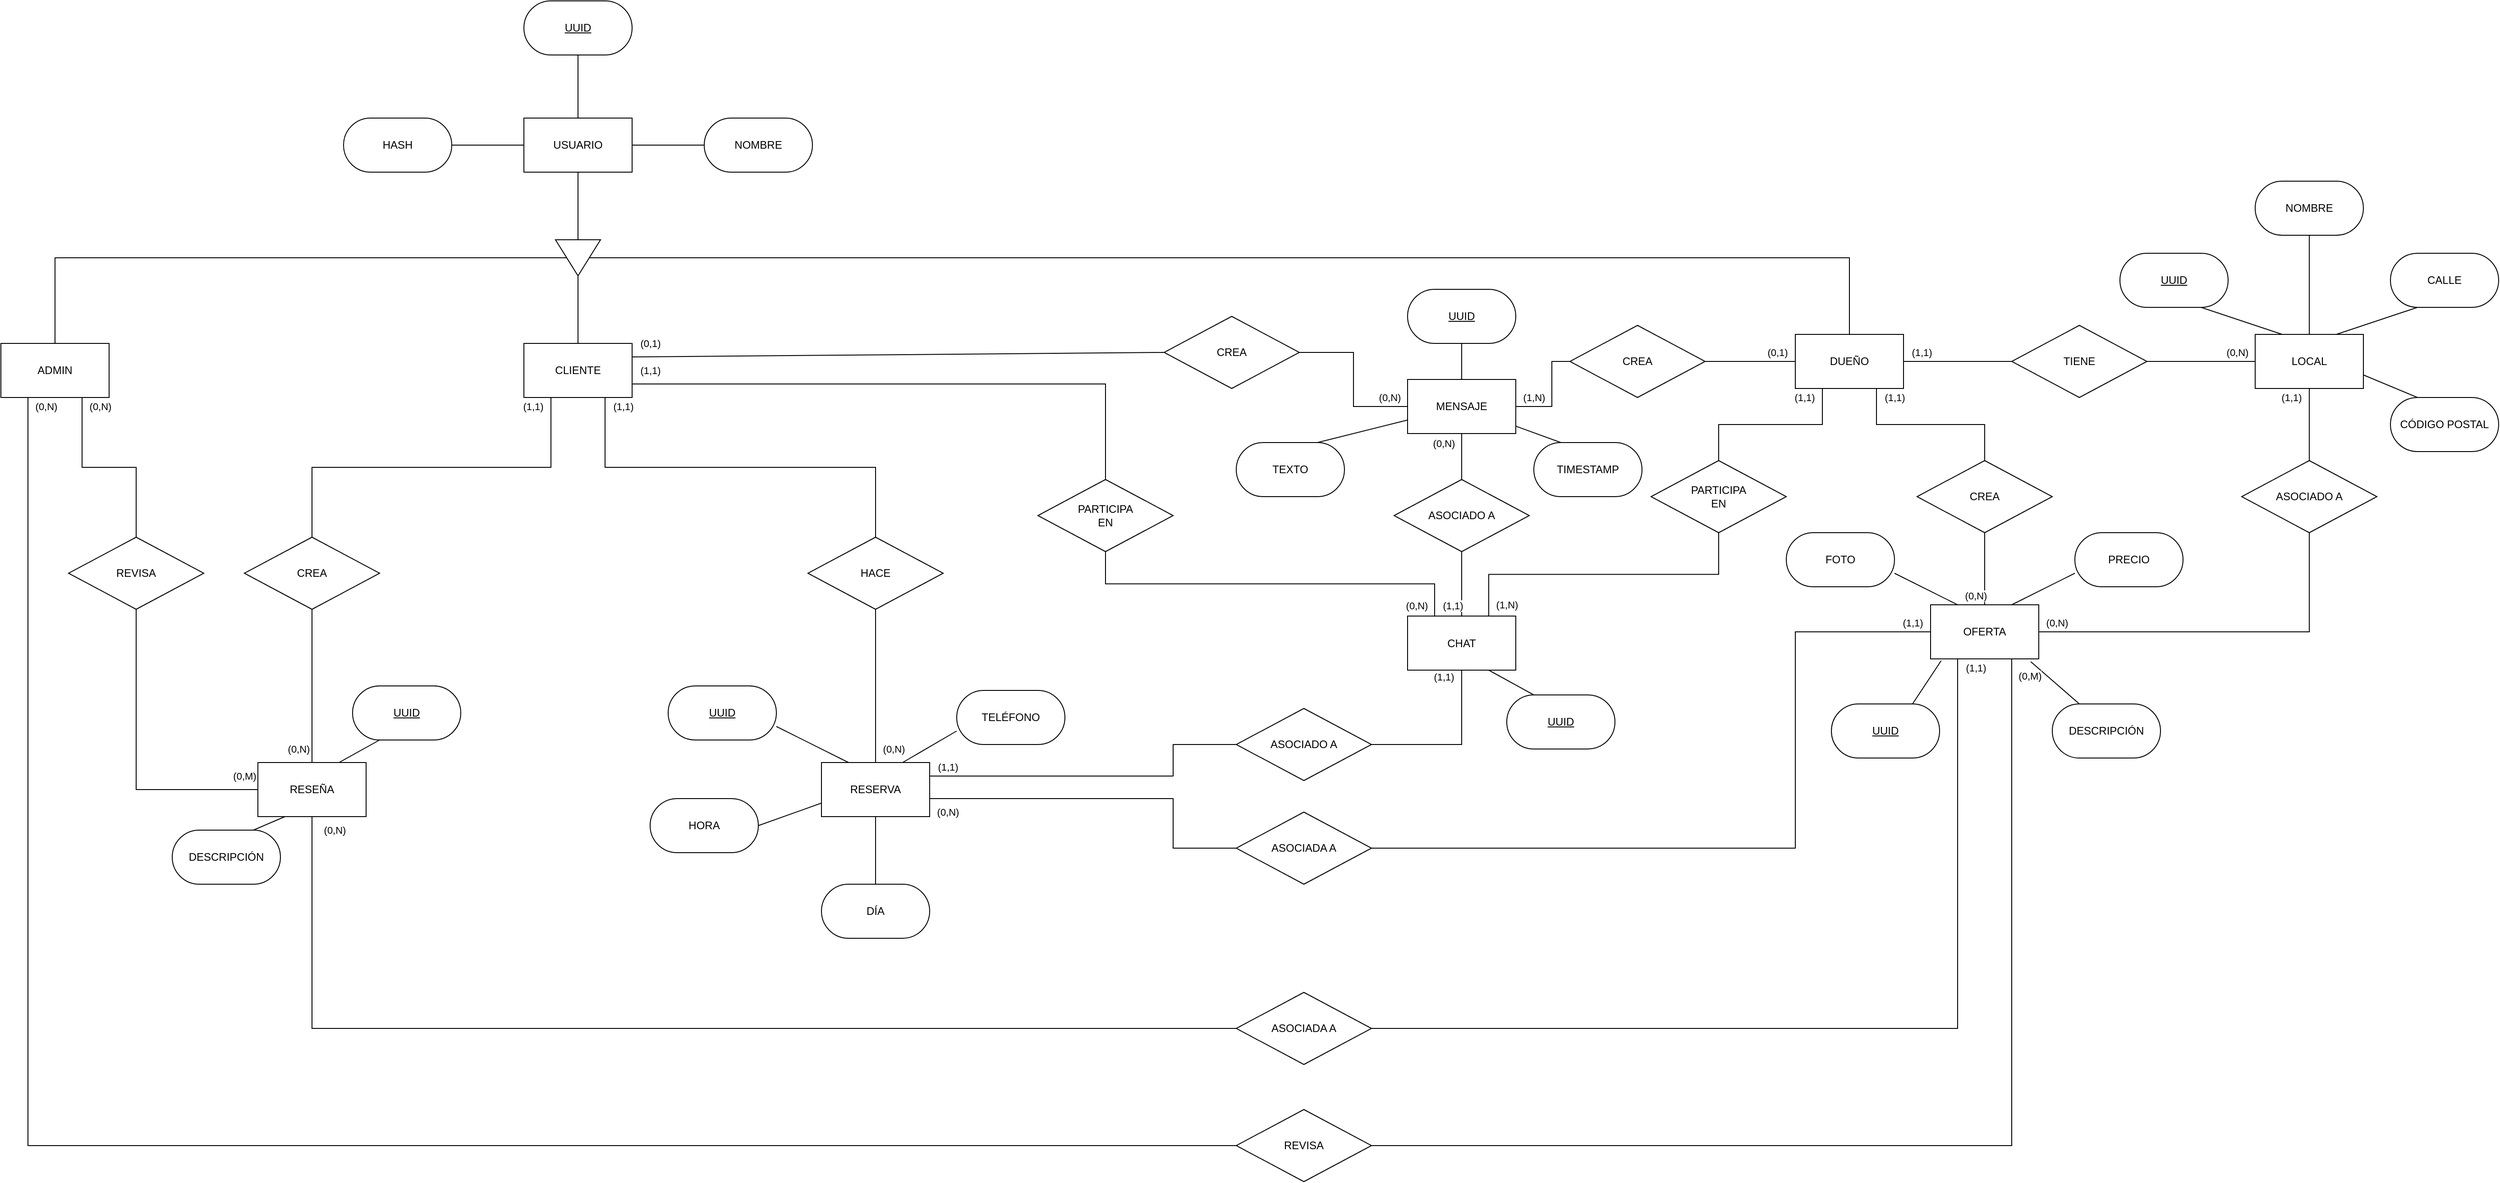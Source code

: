 <mxfile version="20.7.4" type="device"><diagram id="i-nku1L1zKFZTw5mB0r3" name="Page-1"><mxGraphModel dx="4431" dy="1184" grid="1" gridSize="10" guides="1" tooltips="1" connect="1" arrows="1" fold="1" page="1" pageScale="1" pageWidth="850" pageHeight="1100" math="0" shadow="0"><root><mxCell id="0"/><mxCell id="1" parent="0"/><mxCell id="bb5t_o7MZO1usKwchaMG-18" style="edgeStyle=none;rounded=0;orthogonalLoop=1;jettySize=auto;html=1;exitX=0.5;exitY=1;exitDx=0;exitDy=0;entryX=0;entryY=0.5;entryDx=0;entryDy=0;startArrow=none;startFill=0;endArrow=none;endFill=0;" edge="1" parent="1" source="bb5t_o7MZO1usKwchaMG-1" target="bb5t_o7MZO1usKwchaMG-17"><mxGeometry relative="1" as="geometry"/></mxCell><mxCell id="bb5t_o7MZO1usKwchaMG-24" value="" style="edgeStyle=none;rounded=0;orthogonalLoop=1;jettySize=auto;html=1;startArrow=none;startFill=0;endArrow=none;endFill=0;" edge="1" parent="1" source="bb5t_o7MZO1usKwchaMG-1" target="bb5t_o7MZO1usKwchaMG-3"><mxGeometry relative="1" as="geometry"/></mxCell><mxCell id="bb5t_o7MZO1usKwchaMG-25" value="" style="edgeStyle=none;rounded=0;orthogonalLoop=1;jettySize=auto;html=1;startArrow=none;startFill=0;endArrow=none;endFill=0;" edge="1" parent="1" source="bb5t_o7MZO1usKwchaMG-1" target="bb5t_o7MZO1usKwchaMG-4"><mxGeometry relative="1" as="geometry"/></mxCell><mxCell id="bb5t_o7MZO1usKwchaMG-26" value="" style="edgeStyle=none;rounded=0;orthogonalLoop=1;jettySize=auto;html=1;startArrow=none;startFill=0;endArrow=none;endFill=0;" edge="1" parent="1" source="bb5t_o7MZO1usKwchaMG-1" target="bb5t_o7MZO1usKwchaMG-2"><mxGeometry relative="1" as="geometry"/></mxCell><mxCell id="bb5t_o7MZO1usKwchaMG-1" value="USUARIO" style="rounded=0;whiteSpace=wrap;html=1;" vertex="1" parent="1"><mxGeometry x="-1030" y="200" width="120" height="60" as="geometry"/></mxCell><mxCell id="bb5t_o7MZO1usKwchaMG-2" value="&lt;u&gt;UUID&lt;/u&gt;" style="rounded=1;whiteSpace=wrap;html=1;arcSize=50;" vertex="1" parent="1"><mxGeometry x="-1030" y="70" width="120" height="60" as="geometry"/></mxCell><mxCell id="bb5t_o7MZO1usKwchaMG-3" value="&lt;span&gt;NOMBRE&lt;/span&gt;" style="rounded=1;whiteSpace=wrap;html=1;arcSize=50;fontStyle=0" vertex="1" parent="1"><mxGeometry x="-830" y="200" width="120" height="60" as="geometry"/></mxCell><mxCell id="bb5t_o7MZO1usKwchaMG-4" value="HASH" style="rounded=1;whiteSpace=wrap;html=1;arcSize=50;fontStyle=0" vertex="1" parent="1"><mxGeometry x="-1230" y="200" width="120" height="60" as="geometry"/></mxCell><mxCell id="bb5t_o7MZO1usKwchaMG-137" value="(0,N)" style="edgeStyle=orthogonalEdgeStyle;rounded=0;orthogonalLoop=1;jettySize=auto;html=1;exitX=0.75;exitY=1;exitDx=0;exitDy=0;entryX=0.5;entryY=0;entryDx=0;entryDy=0;startArrow=none;startFill=0;endArrow=none;endFill=0;" edge="1" parent="1" source="bb5t_o7MZO1usKwchaMG-11" target="bb5t_o7MZO1usKwchaMG-136"><mxGeometry x="-0.907" y="20" relative="1" as="geometry"><mxPoint as="offset"/></mxGeometry></mxCell><mxCell id="bb5t_o7MZO1usKwchaMG-11" value="ADMIN" style="rounded=0;whiteSpace=wrap;html=1;" vertex="1" parent="1"><mxGeometry x="-1610" y="450" width="120" height="60" as="geometry"/></mxCell><mxCell id="bb5t_o7MZO1usKwchaMG-62" value="(1,1)" style="edgeStyle=orthogonalEdgeStyle;rounded=0;orthogonalLoop=1;jettySize=auto;html=1;startArrow=none;startFill=0;endArrow=none;endFill=0;exitX=0.75;exitY=1;exitDx=0;exitDy=0;" edge="1" parent="1" source="bb5t_o7MZO1usKwchaMG-12" target="bb5t_o7MZO1usKwchaMG-61"><mxGeometry x="-0.956" y="20" relative="1" as="geometry"><mxPoint as="offset"/></mxGeometry></mxCell><mxCell id="bb5t_o7MZO1usKwchaMG-110" value="(1,1)" style="edgeStyle=orthogonalEdgeStyle;rounded=0;orthogonalLoop=1;jettySize=auto;html=1;exitX=1;exitY=0.75;exitDx=0;exitDy=0;entryX=0.5;entryY=0;entryDx=0;entryDy=0;startArrow=none;startFill=0;endArrow=none;endFill=0;" edge="1" parent="1" source="bb5t_o7MZO1usKwchaMG-12" target="bb5t_o7MZO1usKwchaMG-108"><mxGeometry x="-0.937" y="15" relative="1" as="geometry"><mxPoint as="offset"/></mxGeometry></mxCell><mxCell id="bb5t_o7MZO1usKwchaMG-117" value="(0,1)" style="edgeStyle=none;rounded=0;orthogonalLoop=1;jettySize=auto;html=1;exitX=1;exitY=0.25;exitDx=0;exitDy=0;entryX=0;entryY=0.5;entryDx=0;entryDy=0;startArrow=none;startFill=0;endArrow=none;endFill=0;" edge="1" parent="1" source="bb5t_o7MZO1usKwchaMG-12" target="bb5t_o7MZO1usKwchaMG-116"><mxGeometry x="-0.932" y="15" relative="1" as="geometry"><mxPoint as="offset"/></mxGeometry></mxCell><mxCell id="bb5t_o7MZO1usKwchaMG-127" value="(1,1)" style="edgeStyle=orthogonalEdgeStyle;rounded=0;orthogonalLoop=1;jettySize=auto;html=1;exitX=0.25;exitY=1;exitDx=0;exitDy=0;entryX=0.5;entryY=0;entryDx=0;entryDy=0;startArrow=none;startFill=0;endArrow=none;endFill=0;" edge="1" parent="1" source="bb5t_o7MZO1usKwchaMG-12" target="bb5t_o7MZO1usKwchaMG-125"><mxGeometry x="-0.952" y="-20" relative="1" as="geometry"><mxPoint as="offset"/></mxGeometry></mxCell><mxCell id="bb5t_o7MZO1usKwchaMG-12" value="CLIENTE" style="rounded=0;whiteSpace=wrap;html=1;" vertex="1" parent="1"><mxGeometry x="-1030" y="450" width="120" height="60" as="geometry"/></mxCell><mxCell id="bb5t_o7MZO1usKwchaMG-42" value="(1,1)" style="edgeStyle=orthogonalEdgeStyle;rounded=0;orthogonalLoop=1;jettySize=auto;html=1;exitX=0.75;exitY=1;exitDx=0;exitDy=0;entryX=0.5;entryY=0;entryDx=0;entryDy=0;startArrow=none;startFill=0;endArrow=none;endFill=0;" edge="1" parent="1" source="bb5t_o7MZO1usKwchaMG-13" target="bb5t_o7MZO1usKwchaMG-27"><mxGeometry x="-0.9" y="20" relative="1" as="geometry"><mxPoint as="offset"/></mxGeometry></mxCell><mxCell id="bb5t_o7MZO1usKwchaMG-51" value="(1,1)" style="edgeStyle=none;rounded=0;orthogonalLoop=1;jettySize=auto;html=1;exitX=1;exitY=0.5;exitDx=0;exitDy=0;entryX=0;entryY=0.5;entryDx=0;entryDy=0;startArrow=none;startFill=0;endArrow=none;endFill=0;" edge="1" parent="1" source="bb5t_o7MZO1usKwchaMG-13" target="bb5t_o7MZO1usKwchaMG-35"><mxGeometry x="-0.667" y="10" relative="1" as="geometry"><mxPoint as="offset"/></mxGeometry></mxCell><mxCell id="bb5t_o7MZO1usKwchaMG-82" value="(1,1)" style="edgeStyle=orthogonalEdgeStyle;rounded=0;orthogonalLoop=1;jettySize=auto;html=1;exitX=0.25;exitY=1;exitDx=0;exitDy=0;entryX=0.5;entryY=0;entryDx=0;entryDy=0;startArrow=none;startFill=0;endArrow=none;endFill=0;" edge="1" parent="1" source="bb5t_o7MZO1usKwchaMG-13" target="bb5t_o7MZO1usKwchaMG-80"><mxGeometry x="-0.897" y="-20" relative="1" as="geometry"><mxPoint as="offset"/></mxGeometry></mxCell><mxCell id="bb5t_o7MZO1usKwchaMG-122" style="edgeStyle=orthogonalEdgeStyle;rounded=0;orthogonalLoop=1;jettySize=auto;html=1;exitX=0.5;exitY=0;exitDx=0;exitDy=0;entryX=0.5;entryY=0;entryDx=0;entryDy=0;startArrow=none;startFill=0;endArrow=none;endFill=0;" edge="1" parent="1" source="bb5t_o7MZO1usKwchaMG-13" target="bb5t_o7MZO1usKwchaMG-17"><mxGeometry relative="1" as="geometry"><Array as="points"><mxPoint x="440" y="355"/></Array></mxGeometry></mxCell><mxCell id="bb5t_o7MZO1usKwchaMG-13" value="DUEÑO" style="rounded=0;whiteSpace=wrap;html=1;" vertex="1" parent="1"><mxGeometry x="380" y="440" width="120" height="60" as="geometry"/></mxCell><mxCell id="bb5t_o7MZO1usKwchaMG-19" style="edgeStyle=orthogonalEdgeStyle;rounded=0;orthogonalLoop=1;jettySize=auto;html=1;exitX=0.5;exitY=1;exitDx=0;exitDy=0;entryX=0.5;entryY=0;entryDx=0;entryDy=0;startArrow=none;startFill=0;endArrow=none;endFill=0;" edge="1" parent="1" source="bb5t_o7MZO1usKwchaMG-17" target="bb5t_o7MZO1usKwchaMG-11"><mxGeometry relative="1" as="geometry"/></mxCell><mxCell id="bb5t_o7MZO1usKwchaMG-21" style="edgeStyle=none;rounded=0;orthogonalLoop=1;jettySize=auto;html=1;exitX=1;exitY=0.5;exitDx=0;exitDy=0;entryX=0.5;entryY=0;entryDx=0;entryDy=0;startArrow=none;startFill=0;endArrow=none;endFill=0;" edge="1" parent="1" source="bb5t_o7MZO1usKwchaMG-17" target="bb5t_o7MZO1usKwchaMG-12"><mxGeometry relative="1" as="geometry"/></mxCell><mxCell id="bb5t_o7MZO1usKwchaMG-17" value="" style="triangle;whiteSpace=wrap;html=1;rotation=90;" vertex="1" parent="1"><mxGeometry x="-990" y="330" width="40" height="50" as="geometry"/></mxCell><mxCell id="bb5t_o7MZO1usKwchaMG-44" value="(0,N)" style="edgeStyle=orthogonalEdgeStyle;rounded=0;orthogonalLoop=1;jettySize=auto;html=1;exitX=1;exitY=0.5;exitDx=0;exitDy=0;startArrow=none;startFill=0;endArrow=none;endFill=0;" edge="1" parent="1" source="bb5t_o7MZO1usKwchaMG-23" target="bb5t_o7MZO1usKwchaMG-41"><mxGeometry x="-0.902" y="10" relative="1" as="geometry"><mxPoint as="offset"/></mxGeometry></mxCell><mxCell id="bb5t_o7MZO1usKwchaMG-60" style="edgeStyle=none;rounded=0;orthogonalLoop=1;jettySize=auto;html=1;exitX=0.926;exitY=1.052;exitDx=0;exitDy=0;entryX=0.25;entryY=0;entryDx=0;entryDy=0;startArrow=none;startFill=0;endArrow=none;endFill=0;exitPerimeter=0;" edge="1" parent="1" source="bb5t_o7MZO1usKwchaMG-23" target="bb5t_o7MZO1usKwchaMG-54"><mxGeometry relative="1" as="geometry"/></mxCell><mxCell id="bb5t_o7MZO1usKwchaMG-87" value="(1,1)" style="edgeStyle=orthogonalEdgeStyle;rounded=0;orthogonalLoop=1;jettySize=auto;html=1;exitX=0;exitY=0.5;exitDx=0;exitDy=0;entryX=1;entryY=0.5;entryDx=0;entryDy=0;startArrow=none;startFill=0;endArrow=none;endFill=0;" edge="1" parent="1" source="bb5t_o7MZO1usKwchaMG-23" target="bb5t_o7MZO1usKwchaMG-86"><mxGeometry x="-0.954" y="-10" relative="1" as="geometry"><Array as="points"><mxPoint x="380" y="770"/><mxPoint x="380" y="1010"/></Array><mxPoint as="offset"/></mxGeometry></mxCell><mxCell id="bb5t_o7MZO1usKwchaMG-132" value="(1,1)" style="edgeStyle=orthogonalEdgeStyle;rounded=0;orthogonalLoop=1;jettySize=auto;html=1;exitX=0.25;exitY=1;exitDx=0;exitDy=0;entryX=1;entryY=0.5;entryDx=0;entryDy=0;startArrow=none;startFill=0;endArrow=none;endFill=0;" edge="1" parent="1" source="bb5t_o7MZO1usKwchaMG-23" target="bb5t_o7MZO1usKwchaMG-131"><mxGeometry x="-0.981" y="20" relative="1" as="geometry"><mxPoint as="offset"/></mxGeometry></mxCell><mxCell id="bb5t_o7MZO1usKwchaMG-141" value="(0,M)" style="edgeStyle=orthogonalEdgeStyle;rounded=0;orthogonalLoop=1;jettySize=auto;html=1;exitX=0.75;exitY=1;exitDx=0;exitDy=0;entryX=1;entryY=0.5;entryDx=0;entryDy=0;startArrow=none;startFill=0;endArrow=none;endFill=0;" edge="1" parent="1" source="bb5t_o7MZO1usKwchaMG-23" target="bb5t_o7MZO1usKwchaMG-139"><mxGeometry x="-0.97" y="20" relative="1" as="geometry"><mxPoint as="offset"/></mxGeometry></mxCell><mxCell id="bb5t_o7MZO1usKwchaMG-23" value="OFERTA" style="rounded=0;whiteSpace=wrap;html=1;" vertex="1" parent="1"><mxGeometry x="530" y="740" width="120" height="60" as="geometry"/></mxCell><mxCell id="bb5t_o7MZO1usKwchaMG-43" value="(0,N)" style="edgeStyle=orthogonalEdgeStyle;rounded=0;orthogonalLoop=1;jettySize=auto;html=1;exitX=0.5;exitY=1;exitDx=0;exitDy=0;entryX=0.5;entryY=0;entryDx=0;entryDy=0;startArrow=none;startFill=0;endArrow=none;endFill=0;" edge="1" parent="1" source="bb5t_o7MZO1usKwchaMG-27" target="bb5t_o7MZO1usKwchaMG-23"><mxGeometry x="0.75" y="-10" relative="1" as="geometry"><mxPoint as="offset"/></mxGeometry></mxCell><mxCell id="bb5t_o7MZO1usKwchaMG-27" value="CREA" style="rhombus;whiteSpace=wrap;html=1;" vertex="1" parent="1"><mxGeometry x="515" y="580" width="150" height="80" as="geometry"/></mxCell><mxCell id="bb5t_o7MZO1usKwchaMG-88" value="(0,N)" style="edgeStyle=orthogonalEdgeStyle;rounded=0;orthogonalLoop=1;jettySize=auto;html=1;entryX=0;entryY=0.5;entryDx=0;entryDy=0;startArrow=none;startFill=0;endArrow=none;endFill=0;" edge="1" parent="1" target="bb5t_o7MZO1usKwchaMG-86"><mxGeometry x="-0.899" y="-15" relative="1" as="geometry"><mxPoint x="-580" y="955" as="sourcePoint"/><mxPoint x="-340" y="1015" as="targetPoint"/><Array as="points"><mxPoint x="-310" y="955"/><mxPoint x="-310" y="1010"/></Array><mxPoint as="offset"/></mxGeometry></mxCell><mxCell id="bb5t_o7MZO1usKwchaMG-34" value="RESERVA" style="rounded=0;whiteSpace=wrap;html=1;" vertex="1" parent="1"><mxGeometry x="-700" y="915" width="120" height="60" as="geometry"/></mxCell><mxCell id="bb5t_o7MZO1usKwchaMG-52" value="(0,N)" style="edgeStyle=none;rounded=0;orthogonalLoop=1;jettySize=auto;html=1;exitX=1;exitY=0.5;exitDx=0;exitDy=0;entryX=0;entryY=0.5;entryDx=0;entryDy=0;startArrow=none;startFill=0;endArrow=none;endFill=0;" edge="1" parent="1" source="bb5t_o7MZO1usKwchaMG-35" target="bb5t_o7MZO1usKwchaMG-36"><mxGeometry x="0.667" y="10" relative="1" as="geometry"><mxPoint as="offset"/></mxGeometry></mxCell><mxCell id="bb5t_o7MZO1usKwchaMG-35" value="TIENE" style="rhombus;whiteSpace=wrap;html=1;" vertex="1" parent="1"><mxGeometry x="620" y="430" width="150" height="80" as="geometry"/></mxCell><mxCell id="bb5t_o7MZO1usKwchaMG-45" value="(1,1)" style="edgeStyle=orthogonalEdgeStyle;rounded=0;orthogonalLoop=1;jettySize=auto;html=1;startArrow=none;startFill=0;endArrow=none;endFill=0;" edge="1" parent="1" source="bb5t_o7MZO1usKwchaMG-36" target="bb5t_o7MZO1usKwchaMG-41"><mxGeometry x="-0.75" y="-20" relative="1" as="geometry"><mxPoint as="offset"/></mxGeometry></mxCell><mxCell id="bb5t_o7MZO1usKwchaMG-36" value="LOCAL" style="rounded=0;whiteSpace=wrap;html=1;" vertex="1" parent="1"><mxGeometry x="890" y="440" width="120" height="60" as="geometry"/></mxCell><mxCell id="bb5t_o7MZO1usKwchaMG-47" style="rounded=0;orthogonalLoop=1;jettySize=auto;html=1;exitX=0.75;exitY=1;exitDx=0;exitDy=0;entryX=0.25;entryY=0;entryDx=0;entryDy=0;startArrow=none;startFill=0;endArrow=none;endFill=0;" edge="1" parent="1" source="bb5t_o7MZO1usKwchaMG-37" target="bb5t_o7MZO1usKwchaMG-36"><mxGeometry relative="1" as="geometry"/></mxCell><mxCell id="bb5t_o7MZO1usKwchaMG-37" value="&lt;u&gt;UUID&lt;/u&gt;" style="rounded=1;whiteSpace=wrap;html=1;arcSize=50;" vertex="1" parent="1"><mxGeometry x="740" y="350" width="120" height="60" as="geometry"/></mxCell><mxCell id="bb5t_o7MZO1usKwchaMG-48" value="" style="edgeStyle=none;rounded=0;orthogonalLoop=1;jettySize=auto;html=1;startArrow=none;startFill=0;endArrow=none;endFill=0;" edge="1" parent="1" source="bb5t_o7MZO1usKwchaMG-38" target="bb5t_o7MZO1usKwchaMG-36"><mxGeometry relative="1" as="geometry"/></mxCell><mxCell id="bb5t_o7MZO1usKwchaMG-38" value="NOMBRE" style="rounded=1;whiteSpace=wrap;html=1;arcSize=50;fontStyle=0" vertex="1" parent="1"><mxGeometry x="890" y="270" width="120" height="60" as="geometry"/></mxCell><mxCell id="bb5t_o7MZO1usKwchaMG-49" style="edgeStyle=none;rounded=0;orthogonalLoop=1;jettySize=auto;html=1;exitX=0.25;exitY=1;exitDx=0;exitDy=0;entryX=0.75;entryY=0;entryDx=0;entryDy=0;startArrow=none;startFill=0;endArrow=none;endFill=0;" edge="1" parent="1" source="bb5t_o7MZO1usKwchaMG-39" target="bb5t_o7MZO1usKwchaMG-36"><mxGeometry relative="1" as="geometry"/></mxCell><mxCell id="bb5t_o7MZO1usKwchaMG-39" value="CALLE" style="rounded=1;whiteSpace=wrap;html=1;arcSize=50;fontStyle=0" vertex="1" parent="1"><mxGeometry x="1040" y="350" width="120" height="60" as="geometry"/></mxCell><mxCell id="bb5t_o7MZO1usKwchaMG-50" style="edgeStyle=none;rounded=0;orthogonalLoop=1;jettySize=auto;html=1;exitX=0.25;exitY=0;exitDx=0;exitDy=0;entryX=1;entryY=0.75;entryDx=0;entryDy=0;startArrow=none;startFill=0;endArrow=none;endFill=0;" edge="1" parent="1" source="bb5t_o7MZO1usKwchaMG-40" target="bb5t_o7MZO1usKwchaMG-36"><mxGeometry relative="1" as="geometry"/></mxCell><mxCell id="bb5t_o7MZO1usKwchaMG-40" value="CÓDIGO POSTAL" style="rounded=1;whiteSpace=wrap;html=1;arcSize=50;fontStyle=0" vertex="1" parent="1"><mxGeometry x="1040" y="510" width="120" height="60" as="geometry"/></mxCell><mxCell id="bb5t_o7MZO1usKwchaMG-41" value="ASOCIADO A" style="rhombus;whiteSpace=wrap;html=1;" vertex="1" parent="1"><mxGeometry x="875" y="580" width="150" height="80" as="geometry"/></mxCell><mxCell id="bb5t_o7MZO1usKwchaMG-59" style="edgeStyle=none;rounded=0;orthogonalLoop=1;jettySize=auto;html=1;exitX=0.75;exitY=0;exitDx=0;exitDy=0;entryX=0.098;entryY=1.033;entryDx=0;entryDy=0;startArrow=none;startFill=0;endArrow=none;endFill=0;entryPerimeter=0;" edge="1" parent="1" source="bb5t_o7MZO1usKwchaMG-53" target="bb5t_o7MZO1usKwchaMG-23"><mxGeometry relative="1" as="geometry"/></mxCell><mxCell id="bb5t_o7MZO1usKwchaMG-53" value="&lt;u&gt;UUID&lt;/u&gt;" style="rounded=1;whiteSpace=wrap;html=1;arcSize=50;" vertex="1" parent="1"><mxGeometry x="420" y="850" width="120" height="60" as="geometry"/></mxCell><mxCell id="bb5t_o7MZO1usKwchaMG-54" value="DESCRIPCIÓN" style="rounded=1;whiteSpace=wrap;html=1;arcSize=50;fontStyle=0" vertex="1" parent="1"><mxGeometry x="665" y="850" width="120" height="60" as="geometry"/></mxCell><mxCell id="bb5t_o7MZO1usKwchaMG-58" style="edgeStyle=none;rounded=0;orthogonalLoop=1;jettySize=auto;html=1;exitX=0;exitY=0.75;exitDx=0;exitDy=0;entryX=0.75;entryY=0;entryDx=0;entryDy=0;startArrow=none;startFill=0;endArrow=none;endFill=0;" edge="1" parent="1" source="bb5t_o7MZO1usKwchaMG-55" target="bb5t_o7MZO1usKwchaMG-23"><mxGeometry relative="1" as="geometry"/></mxCell><mxCell id="bb5t_o7MZO1usKwchaMG-55" value="PRECIO" style="rounded=1;whiteSpace=wrap;html=1;arcSize=50;fontStyle=0" vertex="1" parent="1"><mxGeometry x="690" y="660" width="120" height="60" as="geometry"/></mxCell><mxCell id="bb5t_o7MZO1usKwchaMG-57" style="edgeStyle=none;rounded=0;orthogonalLoop=1;jettySize=auto;html=1;exitX=1;exitY=0.75;exitDx=0;exitDy=0;entryX=0.25;entryY=0;entryDx=0;entryDy=0;startArrow=none;startFill=0;endArrow=none;endFill=0;" edge="1" parent="1" source="bb5t_o7MZO1usKwchaMG-56" target="bb5t_o7MZO1usKwchaMG-23"><mxGeometry relative="1" as="geometry"/></mxCell><mxCell id="bb5t_o7MZO1usKwchaMG-56" value="FOTO" style="rounded=1;whiteSpace=wrap;html=1;arcSize=50;fontStyle=0" vertex="1" parent="1"><mxGeometry x="370" y="660" width="120" height="60" as="geometry"/></mxCell><mxCell id="bb5t_o7MZO1usKwchaMG-85" value="(0,N)" style="edgeStyle=orthogonalEdgeStyle;rounded=0;orthogonalLoop=1;jettySize=auto;html=1;startArrow=none;startFill=0;endArrow=none;endFill=0;entryX=0.5;entryY=0;entryDx=0;entryDy=0;" edge="1" parent="1" source="bb5t_o7MZO1usKwchaMG-61" target="bb5t_o7MZO1usKwchaMG-34"><mxGeometry x="0.824" y="20" relative="1" as="geometry"><mxPoint x="-640" y="825.0" as="targetPoint"/><mxPoint as="offset"/></mxGeometry></mxCell><mxCell id="bb5t_o7MZO1usKwchaMG-61" value="HACE" style="rhombus;whiteSpace=wrap;html=1;" vertex="1" parent="1"><mxGeometry x="-715" y="665" width="150" height="80" as="geometry"/></mxCell><mxCell id="bb5t_o7MZO1usKwchaMG-73" style="edgeStyle=none;rounded=0;orthogonalLoop=1;jettySize=auto;html=1;exitX=1;exitY=0.75;exitDx=0;exitDy=0;entryX=0.25;entryY=0;entryDx=0;entryDy=0;startArrow=none;startFill=0;endArrow=none;endFill=0;" edge="1" parent="1" source="bb5t_o7MZO1usKwchaMG-67" target="bb5t_o7MZO1usKwchaMG-34"><mxGeometry relative="1" as="geometry"/></mxCell><mxCell id="bb5t_o7MZO1usKwchaMG-67" value="&lt;u&gt;UUID&lt;/u&gt;" style="rounded=1;whiteSpace=wrap;html=1;arcSize=50;" vertex="1" parent="1"><mxGeometry x="-870" y="830" width="120" height="60" as="geometry"/></mxCell><mxCell id="bb5t_o7MZO1usKwchaMG-74" style="edgeStyle=none;rounded=0;orthogonalLoop=1;jettySize=auto;html=1;exitX=1;exitY=0.5;exitDx=0;exitDy=0;entryX=0;entryY=0.75;entryDx=0;entryDy=0;startArrow=none;startFill=0;endArrow=none;endFill=0;" edge="1" parent="1" source="bb5t_o7MZO1usKwchaMG-69" target="bb5t_o7MZO1usKwchaMG-34"><mxGeometry relative="1" as="geometry"/></mxCell><mxCell id="bb5t_o7MZO1usKwchaMG-69" value="HORA" style="rounded=1;whiteSpace=wrap;html=1;arcSize=50;fontStyle=0" vertex="1" parent="1"><mxGeometry x="-890" y="955" width="120" height="60" as="geometry"/></mxCell><mxCell id="bb5t_o7MZO1usKwchaMG-123" value="" style="edgeStyle=orthogonalEdgeStyle;rounded=0;orthogonalLoop=1;jettySize=auto;html=1;startArrow=none;startFill=0;endArrow=none;endFill=0;" edge="1" parent="1" source="bb5t_o7MZO1usKwchaMG-70" target="bb5t_o7MZO1usKwchaMG-34"><mxGeometry relative="1" as="geometry"/></mxCell><mxCell id="bb5t_o7MZO1usKwchaMG-70" value="DÍA" style="rounded=1;whiteSpace=wrap;html=1;arcSize=50;fontStyle=0" vertex="1" parent="1"><mxGeometry x="-700" y="1050" width="120" height="60" as="geometry"/></mxCell><mxCell id="bb5t_o7MZO1usKwchaMG-124" style="rounded=0;orthogonalLoop=1;jettySize=auto;html=1;exitX=0;exitY=0.75;exitDx=0;exitDy=0;entryX=0.75;entryY=0;entryDx=0;entryDy=0;startArrow=none;startFill=0;endArrow=none;endFill=0;" edge="1" parent="1" source="bb5t_o7MZO1usKwchaMG-71" target="bb5t_o7MZO1usKwchaMG-34"><mxGeometry relative="1" as="geometry"/></mxCell><mxCell id="bb5t_o7MZO1usKwchaMG-71" value="TELÉFONO" style="rounded=1;whiteSpace=wrap;html=1;arcSize=50;fontStyle=0" vertex="1" parent="1"><mxGeometry x="-550" y="835" width="120" height="60" as="geometry"/></mxCell><mxCell id="bb5t_o7MZO1usKwchaMG-79" value="CHAT" style="rounded=0;whiteSpace=wrap;html=1;" vertex="1" parent="1"><mxGeometry x="-50" y="752.5" width="120" height="60" as="geometry"/></mxCell><mxCell id="bb5t_o7MZO1usKwchaMG-107" value="(1,N)" style="edgeStyle=orthogonalEdgeStyle;rounded=0;orthogonalLoop=1;jettySize=auto;html=1;exitX=0.5;exitY=1;exitDx=0;exitDy=0;entryX=0.75;entryY=0;entryDx=0;entryDy=0;startArrow=none;startFill=0;endArrow=none;endFill=0;" edge="1" parent="1" source="bb5t_o7MZO1usKwchaMG-80" target="bb5t_o7MZO1usKwchaMG-79"><mxGeometry x="0.928" y="20" relative="1" as="geometry"><mxPoint as="offset"/></mxGeometry></mxCell><mxCell id="bb5t_o7MZO1usKwchaMG-80" value="PARTICIPA&lt;br&gt;EN" style="rhombus;whiteSpace=wrap;html=1;" vertex="1" parent="1"><mxGeometry x="220" y="580" width="150" height="80" as="geometry"/></mxCell><mxCell id="bb5t_o7MZO1usKwchaMG-90" value="(1,1)" style="edgeStyle=orthogonalEdgeStyle;rounded=0;orthogonalLoop=1;jettySize=auto;html=1;exitX=1;exitY=0.5;exitDx=0;exitDy=0;entryX=0.5;entryY=1;entryDx=0;entryDy=0;startArrow=none;startFill=0;endArrow=none;endFill=0;" edge="1" parent="1" source="bb5t_o7MZO1usKwchaMG-83" target="bb5t_o7MZO1usKwchaMG-79"><mxGeometry x="0.918" y="20" relative="1" as="geometry"><mxPoint as="offset"/></mxGeometry></mxCell><mxCell id="bb5t_o7MZO1usKwchaMG-101" value="(1,1)" style="edgeStyle=orthogonalEdgeStyle;rounded=0;orthogonalLoop=1;jettySize=auto;html=1;exitX=0;exitY=0.5;exitDx=0;exitDy=0;entryX=1;entryY=0.25;entryDx=0;entryDy=0;startArrow=none;startFill=0;endArrow=none;endFill=0;" edge="1" parent="1" source="bb5t_o7MZO1usKwchaMG-83" target="bb5t_o7MZO1usKwchaMG-34"><mxGeometry x="0.893" y="-10" relative="1" as="geometry"><Array as="points"><mxPoint x="-310" y="895"/><mxPoint x="-310" y="930"/></Array><mxPoint as="offset"/></mxGeometry></mxCell><mxCell id="bb5t_o7MZO1usKwchaMG-83" value="ASOCIADO A" style="rhombus;whiteSpace=wrap;html=1;" vertex="1" parent="1"><mxGeometry x="-240" y="855" width="150" height="80" as="geometry"/></mxCell><mxCell id="bb5t_o7MZO1usKwchaMG-86" value="ASOCIADA A" style="rhombus;whiteSpace=wrap;html=1;" vertex="1" parent="1"><mxGeometry x="-240" y="970" width="150" height="80" as="geometry"/></mxCell><mxCell id="bb5t_o7MZO1usKwchaMG-118" value="(0,N)" style="edgeStyle=orthogonalEdgeStyle;rounded=0;orthogonalLoop=1;jettySize=auto;html=1;exitX=0;exitY=0.5;exitDx=0;exitDy=0;entryX=1;entryY=0.5;entryDx=0;entryDy=0;startArrow=none;startFill=0;endArrow=none;endFill=0;" edge="1" parent="1" source="bb5t_o7MZO1usKwchaMG-92" target="bb5t_o7MZO1usKwchaMG-116"><mxGeometry x="-0.778" y="-10" relative="1" as="geometry"><mxPoint as="offset"/></mxGeometry></mxCell><mxCell id="bb5t_o7MZO1usKwchaMG-92" value="MENSAJE" style="rounded=0;whiteSpace=wrap;html=1;" vertex="1" parent="1"><mxGeometry x="-50" y="490" width="120" height="60" as="geometry"/></mxCell><mxCell id="bb5t_o7MZO1usKwchaMG-142" style="rounded=0;orthogonalLoop=1;jettySize=auto;html=1;exitX=0.25;exitY=0;exitDx=0;exitDy=0;entryX=0.75;entryY=1;entryDx=0;entryDy=0;startArrow=none;startFill=0;endArrow=none;endFill=0;" edge="1" parent="1" source="bb5t_o7MZO1usKwchaMG-93" target="bb5t_o7MZO1usKwchaMG-79"><mxGeometry relative="1" as="geometry"/></mxCell><mxCell id="bb5t_o7MZO1usKwchaMG-93" value="&lt;u&gt;UUID&lt;/u&gt;" style="rounded=1;whiteSpace=wrap;html=1;arcSize=50;" vertex="1" parent="1"><mxGeometry x="60" y="840" width="120" height="60" as="geometry"/></mxCell><mxCell id="bb5t_o7MZO1usKwchaMG-96" value="(1,1)" style="edgeStyle=none;rounded=0;orthogonalLoop=1;jettySize=auto;html=1;startArrow=none;startFill=0;endArrow=none;endFill=0;" edge="1" parent="1" source="bb5t_o7MZO1usKwchaMG-95" target="bb5t_o7MZO1usKwchaMG-79"><mxGeometry x="0.65" y="-10" relative="1" as="geometry"><mxPoint y="1" as="offset"/></mxGeometry></mxCell><mxCell id="bb5t_o7MZO1usKwchaMG-111" value="(0,N)" style="edgeStyle=orthogonalEdgeStyle;rounded=0;orthogonalLoop=1;jettySize=auto;html=1;startArrow=none;startFill=0;endArrow=none;endFill=0;" edge="1" parent="1" source="bb5t_o7MZO1usKwchaMG-95" target="bb5t_o7MZO1usKwchaMG-92"><mxGeometry x="0.608" y="20" relative="1" as="geometry"><mxPoint y="1" as="offset"/></mxGeometry></mxCell><mxCell id="bb5t_o7MZO1usKwchaMG-95" value="ASOCIADO A" style="rhombus;whiteSpace=wrap;html=1;" vertex="1" parent="1"><mxGeometry x="-65" y="601" width="150" height="80" as="geometry"/></mxCell><mxCell id="bb5t_o7MZO1usKwchaMG-112" style="edgeStyle=orthogonalEdgeStyle;rounded=0;orthogonalLoop=1;jettySize=auto;html=1;exitX=0.5;exitY=1;exitDx=0;exitDy=0;entryX=0.5;entryY=0;entryDx=0;entryDy=0;startArrow=none;startFill=0;endArrow=none;endFill=0;" edge="1" parent="1" source="bb5t_o7MZO1usKwchaMG-98" target="bb5t_o7MZO1usKwchaMG-92"><mxGeometry relative="1" as="geometry"/></mxCell><mxCell id="bb5t_o7MZO1usKwchaMG-98" value="&lt;u&gt;UUID&lt;/u&gt;" style="rounded=1;whiteSpace=wrap;html=1;arcSize=50;" vertex="1" parent="1"><mxGeometry x="-50" y="390" width="120" height="60" as="geometry"/></mxCell><mxCell id="bb5t_o7MZO1usKwchaMG-113" value="" style="rounded=0;orthogonalLoop=1;jettySize=auto;html=1;startArrow=none;startFill=0;endArrow=none;endFill=0;exitX=0.75;exitY=0;exitDx=0;exitDy=0;" edge="1" parent="1" source="bb5t_o7MZO1usKwchaMG-99" target="bb5t_o7MZO1usKwchaMG-92"><mxGeometry relative="1" as="geometry"/></mxCell><mxCell id="bb5t_o7MZO1usKwchaMG-99" value="&lt;span&gt;TEXTO&lt;/span&gt;" style="rounded=1;whiteSpace=wrap;html=1;arcSize=50;fontStyle=0" vertex="1" parent="1"><mxGeometry x="-240" y="560" width="120" height="60" as="geometry"/></mxCell><mxCell id="bb5t_o7MZO1usKwchaMG-115" value="" style="edgeStyle=none;rounded=0;orthogonalLoop=1;jettySize=auto;html=1;startArrow=none;startFill=0;endArrow=none;endFill=0;exitX=0.25;exitY=0;exitDx=0;exitDy=0;" edge="1" parent="1" source="bb5t_o7MZO1usKwchaMG-100" target="bb5t_o7MZO1usKwchaMG-92"><mxGeometry relative="1" as="geometry"><mxPoint x="90" y="560" as="sourcePoint"/></mxGeometry></mxCell><mxCell id="bb5t_o7MZO1usKwchaMG-100" value="TIMESTAMP" style="rounded=1;whiteSpace=wrap;html=1;arcSize=50;fontStyle=0" vertex="1" parent="1"><mxGeometry x="90" y="560" width="120" height="60" as="geometry"/></mxCell><mxCell id="bb5t_o7MZO1usKwchaMG-109" value="(0,N)" style="edgeStyle=orthogonalEdgeStyle;rounded=0;orthogonalLoop=1;jettySize=auto;html=1;exitX=0.5;exitY=1;exitDx=0;exitDy=0;entryX=0.25;entryY=0;entryDx=0;entryDy=0;startArrow=none;startFill=0;endArrow=none;endFill=0;" edge="1" parent="1" source="bb5t_o7MZO1usKwchaMG-108" target="bb5t_o7MZO1usKwchaMG-79"><mxGeometry x="0.943" y="-20" relative="1" as="geometry"><mxPoint y="1" as="offset"/></mxGeometry></mxCell><mxCell id="bb5t_o7MZO1usKwchaMG-108" value="PARTICIPA&lt;br&gt;EN" style="rhombus;whiteSpace=wrap;html=1;" vertex="1" parent="1"><mxGeometry x="-460" y="601" width="150" height="80" as="geometry"/></mxCell><mxCell id="bb5t_o7MZO1usKwchaMG-116" value="CREA" style="rhombus;whiteSpace=wrap;html=1;" vertex="1" parent="1"><mxGeometry x="-320" y="420" width="150" height="80" as="geometry"/></mxCell><mxCell id="bb5t_o7MZO1usKwchaMG-120" value="(0,1)" style="edgeStyle=orthogonalEdgeStyle;rounded=0;orthogonalLoop=1;jettySize=auto;html=1;exitX=1;exitY=0.5;exitDx=0;exitDy=0;entryX=0;entryY=0.5;entryDx=0;entryDy=0;startArrow=none;startFill=0;endArrow=none;endFill=0;" edge="1" parent="1" source="bb5t_o7MZO1usKwchaMG-119" target="bb5t_o7MZO1usKwchaMG-13"><mxGeometry x="0.6" y="10" relative="1" as="geometry"><mxPoint as="offset"/></mxGeometry></mxCell><mxCell id="bb5t_o7MZO1usKwchaMG-121" value="(1,N)" style="edgeStyle=orthogonalEdgeStyle;rounded=0;orthogonalLoop=1;jettySize=auto;html=1;exitX=0;exitY=0.5;exitDx=0;exitDy=0;entryX=1;entryY=0.5;entryDx=0;entryDy=0;startArrow=none;startFill=0;endArrow=none;endFill=0;" edge="1" parent="1" source="bb5t_o7MZO1usKwchaMG-119" target="bb5t_o7MZO1usKwchaMG-92"><mxGeometry x="0.636" y="-10" relative="1" as="geometry"><Array as="points"><mxPoint x="110" y="470"/><mxPoint x="110" y="520"/></Array><mxPoint as="offset"/></mxGeometry></mxCell><mxCell id="bb5t_o7MZO1usKwchaMG-119" value="CREA" style="rhombus;whiteSpace=wrap;html=1;" vertex="1" parent="1"><mxGeometry x="130" y="430" width="150" height="80" as="geometry"/></mxCell><mxCell id="bb5t_o7MZO1usKwchaMG-128" value="(0,N)" style="edgeStyle=orthogonalEdgeStyle;rounded=0;orthogonalLoop=1;jettySize=auto;html=1;exitX=0.5;exitY=1;exitDx=0;exitDy=0;entryX=0.5;entryY=0;entryDx=0;entryDy=0;startArrow=none;startFill=0;endArrow=none;endFill=0;" edge="1" parent="1" source="bb5t_o7MZO1usKwchaMG-125" target="bb5t_o7MZO1usKwchaMG-126"><mxGeometry x="0.824" y="-15" relative="1" as="geometry"><mxPoint as="offset"/></mxGeometry></mxCell><mxCell id="bb5t_o7MZO1usKwchaMG-125" value="CREA" style="rhombus;whiteSpace=wrap;html=1;" vertex="1" parent="1"><mxGeometry x="-1340" y="665" width="150" height="80" as="geometry"/></mxCell><mxCell id="bb5t_o7MZO1usKwchaMG-133" value="(0,N)" style="edgeStyle=orthogonalEdgeStyle;rounded=0;orthogonalLoop=1;jettySize=auto;html=1;exitX=0.5;exitY=1;exitDx=0;exitDy=0;entryX=0;entryY=0.5;entryDx=0;entryDy=0;startArrow=none;startFill=0;endArrow=none;endFill=0;" edge="1" parent="1" source="bb5t_o7MZO1usKwchaMG-126" target="bb5t_o7MZO1usKwchaMG-131"><mxGeometry x="-0.976" y="25" relative="1" as="geometry"><mxPoint as="offset"/></mxGeometry></mxCell><mxCell id="bb5t_o7MZO1usKwchaMG-126" value="RESEÑA" style="rounded=0;whiteSpace=wrap;html=1;" vertex="1" parent="1"><mxGeometry x="-1325" y="915" width="120" height="60" as="geometry"/></mxCell><mxCell id="bb5t_o7MZO1usKwchaMG-135" style="edgeStyle=none;rounded=0;orthogonalLoop=1;jettySize=auto;html=1;exitX=0.25;exitY=1;exitDx=0;exitDy=0;entryX=0.75;entryY=0;entryDx=0;entryDy=0;startArrow=none;startFill=0;endArrow=none;endFill=0;" edge="1" parent="1" source="bb5t_o7MZO1usKwchaMG-129" target="bb5t_o7MZO1usKwchaMG-126"><mxGeometry relative="1" as="geometry"/></mxCell><mxCell id="bb5t_o7MZO1usKwchaMG-129" value="&lt;u&gt;UUID&lt;/u&gt;" style="rounded=1;whiteSpace=wrap;html=1;arcSize=50;" vertex="1" parent="1"><mxGeometry x="-1220" y="830" width="120" height="60" as="geometry"/></mxCell><mxCell id="bb5t_o7MZO1usKwchaMG-134" style="rounded=0;orthogonalLoop=1;jettySize=auto;html=1;exitX=0.75;exitY=0;exitDx=0;exitDy=0;entryX=0.25;entryY=1;entryDx=0;entryDy=0;startArrow=none;startFill=0;endArrow=none;endFill=0;" edge="1" parent="1" source="bb5t_o7MZO1usKwchaMG-130" target="bb5t_o7MZO1usKwchaMG-126"><mxGeometry relative="1" as="geometry"/></mxCell><mxCell id="bb5t_o7MZO1usKwchaMG-130" value="&lt;span&gt;DESCRIPCIÓN&lt;/span&gt;" style="rounded=1;whiteSpace=wrap;html=1;arcSize=50;fontStyle=0" vertex="1" parent="1"><mxGeometry x="-1420" y="990" width="120" height="60" as="geometry"/></mxCell><mxCell id="bb5t_o7MZO1usKwchaMG-131" value="ASOCIADA A" style="rhombus;whiteSpace=wrap;html=1;" vertex="1" parent="1"><mxGeometry x="-240" y="1170" width="150" height="80" as="geometry"/></mxCell><mxCell id="bb5t_o7MZO1usKwchaMG-138" value="(0,M)" style="edgeStyle=orthogonalEdgeStyle;rounded=0;orthogonalLoop=1;jettySize=auto;html=1;exitX=0.5;exitY=1;exitDx=0;exitDy=0;entryX=0;entryY=0.5;entryDx=0;entryDy=0;startArrow=none;startFill=0;endArrow=none;endFill=0;" edge="1" parent="1" source="bb5t_o7MZO1usKwchaMG-136" target="bb5t_o7MZO1usKwchaMG-126"><mxGeometry x="0.91" y="15" relative="1" as="geometry"><mxPoint as="offset"/></mxGeometry></mxCell><mxCell id="bb5t_o7MZO1usKwchaMG-136" value="REVISA" style="rhombus;whiteSpace=wrap;html=1;" vertex="1" parent="1"><mxGeometry x="-1535" y="665" width="150" height="80" as="geometry"/></mxCell><mxCell id="bb5t_o7MZO1usKwchaMG-140" value="(0,N)" style="edgeStyle=orthogonalEdgeStyle;rounded=0;orthogonalLoop=1;jettySize=auto;html=1;exitX=0;exitY=0.5;exitDx=0;exitDy=0;entryX=0.25;entryY=1;entryDx=0;entryDy=0;startArrow=none;startFill=0;endArrow=none;endFill=0;" edge="1" parent="1" source="bb5t_o7MZO1usKwchaMG-139" target="bb5t_o7MZO1usKwchaMG-11"><mxGeometry x="0.991" y="-20" relative="1" as="geometry"><Array as="points"><mxPoint x="-1580" y="1340"/></Array><mxPoint as="offset"/></mxGeometry></mxCell><mxCell id="bb5t_o7MZO1usKwchaMG-139" value="REVISA" style="rhombus;whiteSpace=wrap;html=1;" vertex="1" parent="1"><mxGeometry x="-240" y="1300" width="150" height="80" as="geometry"/></mxCell></root></mxGraphModel></diagram></mxfile>